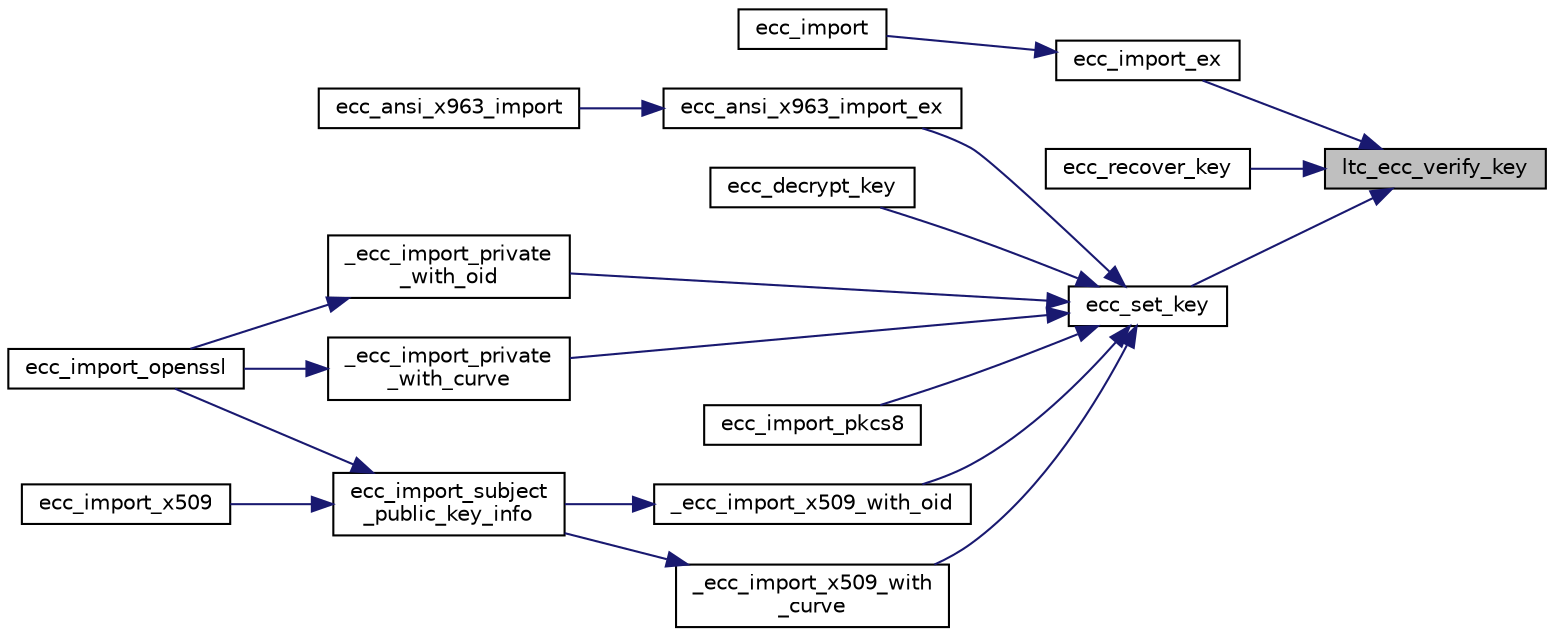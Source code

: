 digraph "ltc_ecc_verify_key"
{
 // LATEX_PDF_SIZE
  edge [fontname="Helvetica",fontsize="10",labelfontname="Helvetica",labelfontsize="10"];
  node [fontname="Helvetica",fontsize="10",shape=record];
  rankdir="RL";
  Node839 [label="ltc_ecc_verify_key",height=0.2,width=0.4,color="black", fillcolor="grey75", style="filled", fontcolor="black",tooltip="Verify a key according to ANSI spec."];
  Node839 -> Node840 [dir="back",color="midnightblue",fontsize="10",style="solid"];
  Node840 [label="ecc_import_ex",height=0.2,width=0.4,color="black", fillcolor="white", style="filled",URL="$ecc__import_8c.html#ab9bceabc3a4d16f6b714325ac383e024",tooltip="Import an ECC key from a binary packet, using user supplied domain params rather than one of the NIST..."];
  Node840 -> Node841 [dir="back",color="midnightblue",fontsize="10",style="solid"];
  Node841 [label="ecc_import",height=0.2,width=0.4,color="black", fillcolor="white", style="filled",URL="$ecc__import_8c.html#aa2f73e9fe5de2132d2716638e2ff7ca8",tooltip="Import an ECC key from a binary packet."];
  Node839 -> Node842 [dir="back",color="midnightblue",fontsize="10",style="solid"];
  Node842 [label="ecc_recover_key",height=0.2,width=0.4,color="black", fillcolor="white", style="filled",URL="$ecc__recover__key_8c.html#a42d1c0f03dd10a8ea98836bab2c1e6c6",tooltip="Recover ECC public key from signature and hash."];
  Node839 -> Node843 [dir="back",color="midnightblue",fontsize="10",style="solid"];
  Node843 [label="ecc_set_key",height=0.2,width=0.4,color="black", fillcolor="white", style="filled",URL="$ecc__set__key_8c.html#ab9df550c0c55f7e0054a82ae98eec1bf",tooltip=" "];
  Node843 -> Node844 [dir="back",color="midnightblue",fontsize="10",style="solid"];
  Node844 [label="ecc_ansi_x963_import_ex",height=0.2,width=0.4,color="black", fillcolor="white", style="filled",URL="$ecc__ansi__x963__import_8c.html#a5fe5cc4b4d9072dbf3c4d2b6f7f26282",tooltip=" "];
  Node844 -> Node845 [dir="back",color="midnightblue",fontsize="10",style="solid"];
  Node845 [label="ecc_ansi_x963_import",height=0.2,width=0.4,color="black", fillcolor="white", style="filled",URL="$ecc__ansi__x963__import_8c.html#a83af689aa24cc4abd654f877084e23d5",tooltip="Import an ANSI X9.63 format public key."];
  Node843 -> Node846 [dir="back",color="midnightblue",fontsize="10",style="solid"];
  Node846 [label="ecc_decrypt_key",height=0.2,width=0.4,color="black", fillcolor="white", style="filled",URL="$ecc__decrypt__key_8c.html#adfbc21632ec24dad838fa0700154a57d",tooltip="Decrypt an ECC encrypted key."];
  Node843 -> Node847 [dir="back",color="midnightblue",fontsize="10",style="solid"];
  Node847 [label="_ecc_import_private\l_with_oid",height=0.2,width=0.4,color="black", fillcolor="white", style="filled",URL="$ecc__import__openssl_8c.html#a575520694cdd251fbe84b186a1d3d102",tooltip=" "];
  Node847 -> Node848 [dir="back",color="midnightblue",fontsize="10",style="solid"];
  Node848 [label="ecc_import_openssl",height=0.2,width=0.4,color="black", fillcolor="white", style="filled",URL="$ecc__import__openssl_8c.html#a62e764a9d768652402f730abef32780a",tooltip=" "];
  Node843 -> Node849 [dir="back",color="midnightblue",fontsize="10",style="solid"];
  Node849 [label="_ecc_import_private\l_with_curve",height=0.2,width=0.4,color="black", fillcolor="white", style="filled",URL="$ecc__import__openssl_8c.html#adcadf3f801ec6d9091ab3d7001e3295e",tooltip=" "];
  Node849 -> Node848 [dir="back",color="midnightblue",fontsize="10",style="solid"];
  Node843 -> Node850 [dir="back",color="midnightblue",fontsize="10",style="solid"];
  Node850 [label="ecc_import_pkcs8",height=0.2,width=0.4,color="black", fillcolor="white", style="filled",URL="$ecc__import__pkcs8_8c.html#a0f0e747f119685eee3cc412f4480c52e",tooltip=" "];
  Node843 -> Node851 [dir="back",color="midnightblue",fontsize="10",style="solid"];
  Node851 [label="_ecc_import_x509_with_oid",height=0.2,width=0.4,color="black", fillcolor="white", style="filled",URL="$ecc__import__x509_8c.html#a95f6b54b054138d6b43afc3876908bad",tooltip=" "];
  Node851 -> Node852 [dir="back",color="midnightblue",fontsize="10",style="solid"];
  Node852 [label="ecc_import_subject\l_public_key_info",height=0.2,width=0.4,color="black", fillcolor="white", style="filled",URL="$ecc__import__x509_8c.html#a6e24f3e6a3975c4d9e261a6031cab7b5",tooltip=" "];
  Node852 -> Node848 [dir="back",color="midnightblue",fontsize="10",style="solid"];
  Node852 -> Node853 [dir="back",color="midnightblue",fontsize="10",style="solid"];
  Node853 [label="ecc_import_x509",height=0.2,width=0.4,color="black", fillcolor="white", style="filled",URL="$ecc__import__x509_8c.html#abd7477bc1144cdfd4f9e2da835eefbf6",tooltip="Import an ECC key from a X.509 certificate."];
  Node843 -> Node854 [dir="back",color="midnightblue",fontsize="10",style="solid"];
  Node854 [label="_ecc_import_x509_with\l_curve",height=0.2,width=0.4,color="black", fillcolor="white", style="filled",URL="$ecc__import__x509_8c.html#adf48b3ba468c0324055e9413a82d39f5",tooltip=" "];
  Node854 -> Node852 [dir="back",color="midnightblue",fontsize="10",style="solid"];
}
